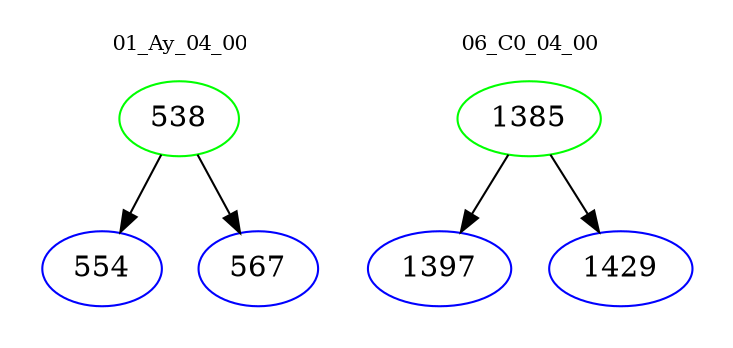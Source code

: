 digraph{
subgraph cluster_0 {
color = white
label = "01_Ay_04_00";
fontsize=10;
T0_538 [label="538", color="green"]
T0_538 -> T0_554 [color="black"]
T0_554 [label="554", color="blue"]
T0_538 -> T0_567 [color="black"]
T0_567 [label="567", color="blue"]
}
subgraph cluster_1 {
color = white
label = "06_C0_04_00";
fontsize=10;
T1_1385 [label="1385", color="green"]
T1_1385 -> T1_1397 [color="black"]
T1_1397 [label="1397", color="blue"]
T1_1385 -> T1_1429 [color="black"]
T1_1429 [label="1429", color="blue"]
}
}
